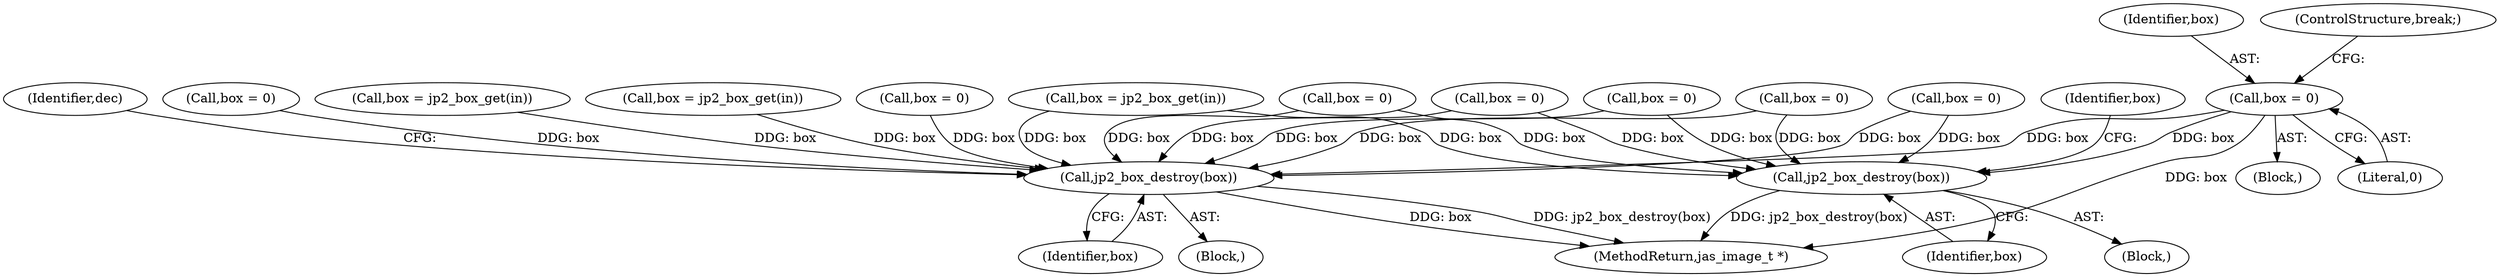digraph "0_jasper_d42b2388f7f8e0332c846675133acea151fc557a_33@pointer" {
"1000348" [label="(Call,box = 0)"];
"1000355" [label="(Call,jp2_box_destroy(box))"];
"1001256" [label="(Call,jp2_box_destroy(box))"];
"1000342" [label="(Block,)"];
"1000354" [label="(Block,)"];
"1000350" [label="(Literal,0)"];
"1000204" [label="(Call,box = jp2_box_get(in))"];
"1000165" [label="(Call,box = jp2_box_get(in))"];
"1001257" [label="(Identifier,box)"];
"1000284" [label="(Call,box = 0)"];
"1000355" [label="(Call,jp2_box_destroy(box))"];
"1000357" [label="(Call,box = 0)"];
"1001255" [label="(Block,)"];
"1000356" [label="(Identifier,box)"];
"1000349" [label="(Identifier,box)"];
"1000229" [label="(Call,box = jp2_box_get(in))"];
"1000268" [label="(Call,box = 0)"];
"1000332" [label="(Call,box = 0)"];
"1001265" [label="(MethodReturn,jas_image_t *)"];
"1000316" [label="(Call,box = 0)"];
"1001256" [label="(Call,jp2_box_destroy(box))"];
"1000300" [label="(Call,box = 0)"];
"1000358" [label="(Identifier,box)"];
"1000351" [label="(ControlStructure,break;)"];
"1001259" [label="(Identifier,dec)"];
"1000348" [label="(Call,box = 0)"];
"1000150" [label="(Call,box = 0)"];
"1000348" -> "1000342"  [label="AST: "];
"1000348" -> "1000350"  [label="CFG: "];
"1000349" -> "1000348"  [label="AST: "];
"1000350" -> "1000348"  [label="AST: "];
"1000351" -> "1000348"  [label="CFG: "];
"1000348" -> "1001265"  [label="DDG: box"];
"1000348" -> "1000355"  [label="DDG: box"];
"1000348" -> "1001256"  [label="DDG: box"];
"1000355" -> "1000354"  [label="AST: "];
"1000355" -> "1000356"  [label="CFG: "];
"1000356" -> "1000355"  [label="AST: "];
"1000358" -> "1000355"  [label="CFG: "];
"1000355" -> "1001265"  [label="DDG: jp2_box_destroy(box)"];
"1000332" -> "1000355"  [label="DDG: box"];
"1000284" -> "1000355"  [label="DDG: box"];
"1000268" -> "1000355"  [label="DDG: box"];
"1000300" -> "1000355"  [label="DDG: box"];
"1000229" -> "1000355"  [label="DDG: box"];
"1000316" -> "1000355"  [label="DDG: box"];
"1001256" -> "1001255"  [label="AST: "];
"1001256" -> "1001257"  [label="CFG: "];
"1001257" -> "1001256"  [label="AST: "];
"1001259" -> "1001256"  [label="CFG: "];
"1001256" -> "1001265"  [label="DDG: box"];
"1001256" -> "1001265"  [label="DDG: jp2_box_destroy(box)"];
"1000332" -> "1001256"  [label="DDG: box"];
"1000284" -> "1001256"  [label="DDG: box"];
"1000150" -> "1001256"  [label="DDG: box"];
"1000300" -> "1001256"  [label="DDG: box"];
"1000357" -> "1001256"  [label="DDG: box"];
"1000229" -> "1001256"  [label="DDG: box"];
"1000204" -> "1001256"  [label="DDG: box"];
"1000316" -> "1001256"  [label="DDG: box"];
"1000268" -> "1001256"  [label="DDG: box"];
"1000165" -> "1001256"  [label="DDG: box"];
}
